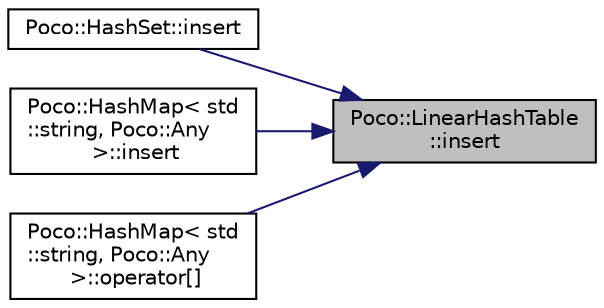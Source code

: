 digraph "Poco::LinearHashTable::insert"
{
 // LATEX_PDF_SIZE
  edge [fontname="Helvetica",fontsize="10",labelfontname="Helvetica",labelfontsize="10"];
  node [fontname="Helvetica",fontsize="10",shape=record];
  rankdir="RL";
  Node1 [label="Poco::LinearHashTable\l::insert",height=0.2,width=0.4,color="black", fillcolor="grey75", style="filled", fontcolor="black",tooltip=" "];
  Node1 -> Node2 [dir="back",color="midnightblue",fontsize="10",style="solid"];
  Node2 [label="Poco::HashSet::insert",height=0.2,width=0.4,color="black", fillcolor="white", style="filled",URL="$classPoco_1_1HashSet.html#aa3b1065930b0c0386f90da12b30801e3",tooltip=" "];
  Node1 -> Node3 [dir="back",color="midnightblue",fontsize="10",style="solid"];
  Node3 [label="Poco::HashMap\< std\l::string, Poco::Any\l \>::insert",height=0.2,width=0.4,color="black", fillcolor="white", style="filled",URL="$classPoco_1_1HashMap.html#a4569ac24ac05086bd4cc078e597ba650",tooltip=" "];
  Node1 -> Node4 [dir="back",color="midnightblue",fontsize="10",style="solid"];
  Node4 [label="Poco::HashMap\< std\l::string, Poco::Any\l \>::operator[]",height=0.2,width=0.4,color="black", fillcolor="white", style="filled",URL="$classPoco_1_1HashMap.html#a0e6a2152cbacd1fbe454010b454fdbbb",tooltip=" "];
}
